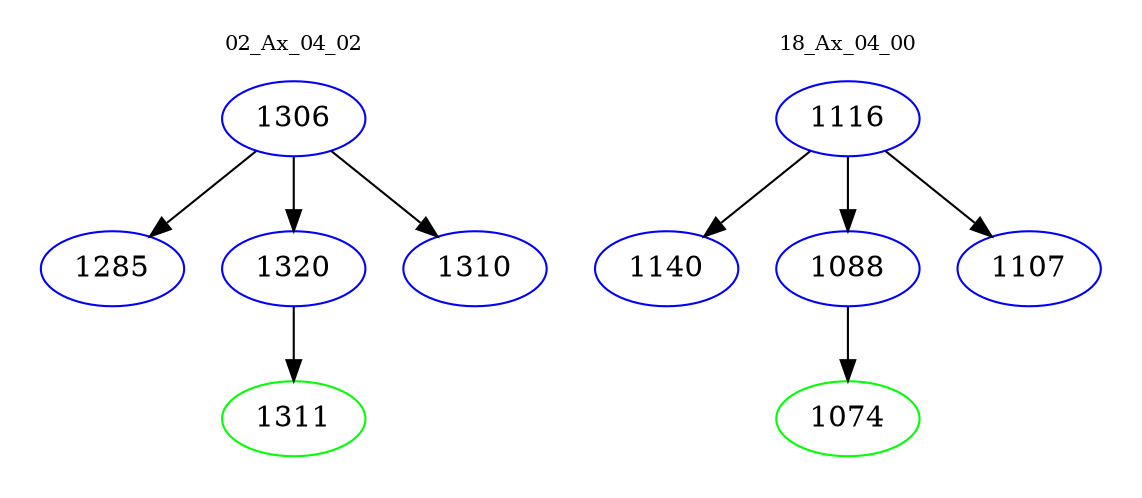 digraph{
subgraph cluster_0 {
color = white
label = "02_Ax_04_02";
fontsize=10;
T0_1306 [label="1306", color="blue"]
T0_1306 -> T0_1285 [color="black"]
T0_1285 [label="1285", color="blue"]
T0_1306 -> T0_1320 [color="black"]
T0_1320 [label="1320", color="blue"]
T0_1320 -> T0_1311 [color="black"]
T0_1311 [label="1311", color="green"]
T0_1306 -> T0_1310 [color="black"]
T0_1310 [label="1310", color="blue"]
}
subgraph cluster_1 {
color = white
label = "18_Ax_04_00";
fontsize=10;
T1_1116 [label="1116", color="blue"]
T1_1116 -> T1_1140 [color="black"]
T1_1140 [label="1140", color="blue"]
T1_1116 -> T1_1088 [color="black"]
T1_1088 [label="1088", color="blue"]
T1_1088 -> T1_1074 [color="black"]
T1_1074 [label="1074", color="green"]
T1_1116 -> T1_1107 [color="black"]
T1_1107 [label="1107", color="blue"]
}
}
